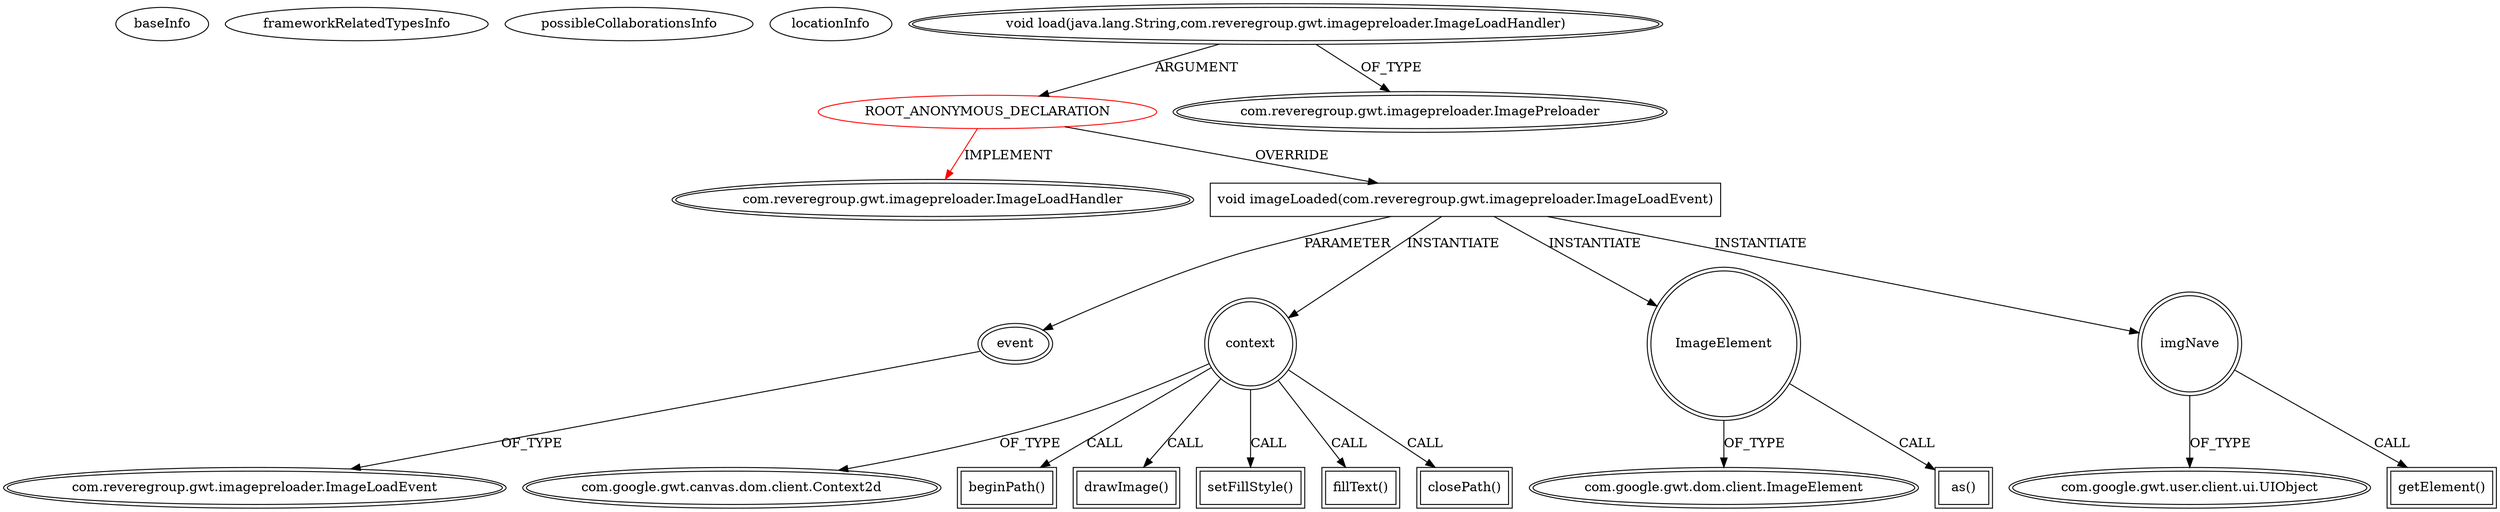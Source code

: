 digraph {
baseInfo[graphId=3308,category="extension_graph",isAnonymous=true,possibleRelation=false]
frameworkRelatedTypesInfo[0="com.reveregroup.gwt.imagepreloader.ImageLoadHandler"]
possibleCollaborationsInfo[]
locationInfo[projectName="jumanor-client-nodejsgwt",filePath="/jumanor-client-nodejsgwt/client-nodejsgwt-master/src/main/java/pck/client/TNave.java",contextSignature="void DibujarNave()",graphId="3308"]
0[label="ROOT_ANONYMOUS_DECLARATION",vertexType="ROOT_ANONYMOUS_DECLARATION",isFrameworkType=false,color=red]
1[label="com.reveregroup.gwt.imagepreloader.ImageLoadHandler",vertexType="FRAMEWORK_INTERFACE_TYPE",isFrameworkType=true,peripheries=2]
2[label="void load(java.lang.String,com.reveregroup.gwt.imagepreloader.ImageLoadHandler)",vertexType="OUTSIDE_CALL",isFrameworkType=true,peripheries=2]
3[label="com.reveregroup.gwt.imagepreloader.ImagePreloader",vertexType="FRAMEWORK_CLASS_TYPE",isFrameworkType=true,peripheries=2]
4[label="void imageLoaded(com.reveregroup.gwt.imagepreloader.ImageLoadEvent)",vertexType="OVERRIDING_METHOD_DECLARATION",isFrameworkType=false,shape=box]
5[label="event",vertexType="PARAMETER_DECLARATION",isFrameworkType=true,peripheries=2]
6[label="com.reveregroup.gwt.imagepreloader.ImageLoadEvent",vertexType="FRAMEWORK_CLASS_TYPE",isFrameworkType=true,peripheries=2]
7[label="context",vertexType="VARIABLE_EXPRESION",isFrameworkType=true,peripheries=2,shape=circle]
9[label="com.google.gwt.canvas.dom.client.Context2d",vertexType="FRAMEWORK_CLASS_TYPE",isFrameworkType=true,peripheries=2]
8[label="beginPath()",vertexType="INSIDE_CALL",isFrameworkType=true,peripheries=2,shape=box]
10[label="ImageElement",vertexType="VARIABLE_EXPRESION",isFrameworkType=true,peripheries=2,shape=circle]
12[label="com.google.gwt.dom.client.ImageElement",vertexType="FRAMEWORK_CLASS_TYPE",isFrameworkType=true,peripheries=2]
11[label="as()",vertexType="INSIDE_CALL",isFrameworkType=true,peripheries=2,shape=box]
13[label="imgNave",vertexType="VARIABLE_EXPRESION",isFrameworkType=true,peripheries=2,shape=circle]
15[label="com.google.gwt.user.client.ui.UIObject",vertexType="FRAMEWORK_CLASS_TYPE",isFrameworkType=true,peripheries=2]
14[label="getElement()",vertexType="INSIDE_CALL",isFrameworkType=true,peripheries=2,shape=box]
17[label="drawImage()",vertexType="INSIDE_CALL",isFrameworkType=true,peripheries=2,shape=box]
19[label="setFillStyle()",vertexType="INSIDE_CALL",isFrameworkType=true,peripheries=2,shape=box]
21[label="fillText()",vertexType="INSIDE_CALL",isFrameworkType=true,peripheries=2,shape=box]
23[label="closePath()",vertexType="INSIDE_CALL",isFrameworkType=true,peripheries=2,shape=box]
0->1[label="IMPLEMENT",color=red]
2->0[label="ARGUMENT"]
2->3[label="OF_TYPE"]
0->4[label="OVERRIDE"]
5->6[label="OF_TYPE"]
4->5[label="PARAMETER"]
4->7[label="INSTANTIATE"]
7->9[label="OF_TYPE"]
7->8[label="CALL"]
4->10[label="INSTANTIATE"]
10->12[label="OF_TYPE"]
10->11[label="CALL"]
4->13[label="INSTANTIATE"]
13->15[label="OF_TYPE"]
13->14[label="CALL"]
7->17[label="CALL"]
7->19[label="CALL"]
7->21[label="CALL"]
7->23[label="CALL"]
}
